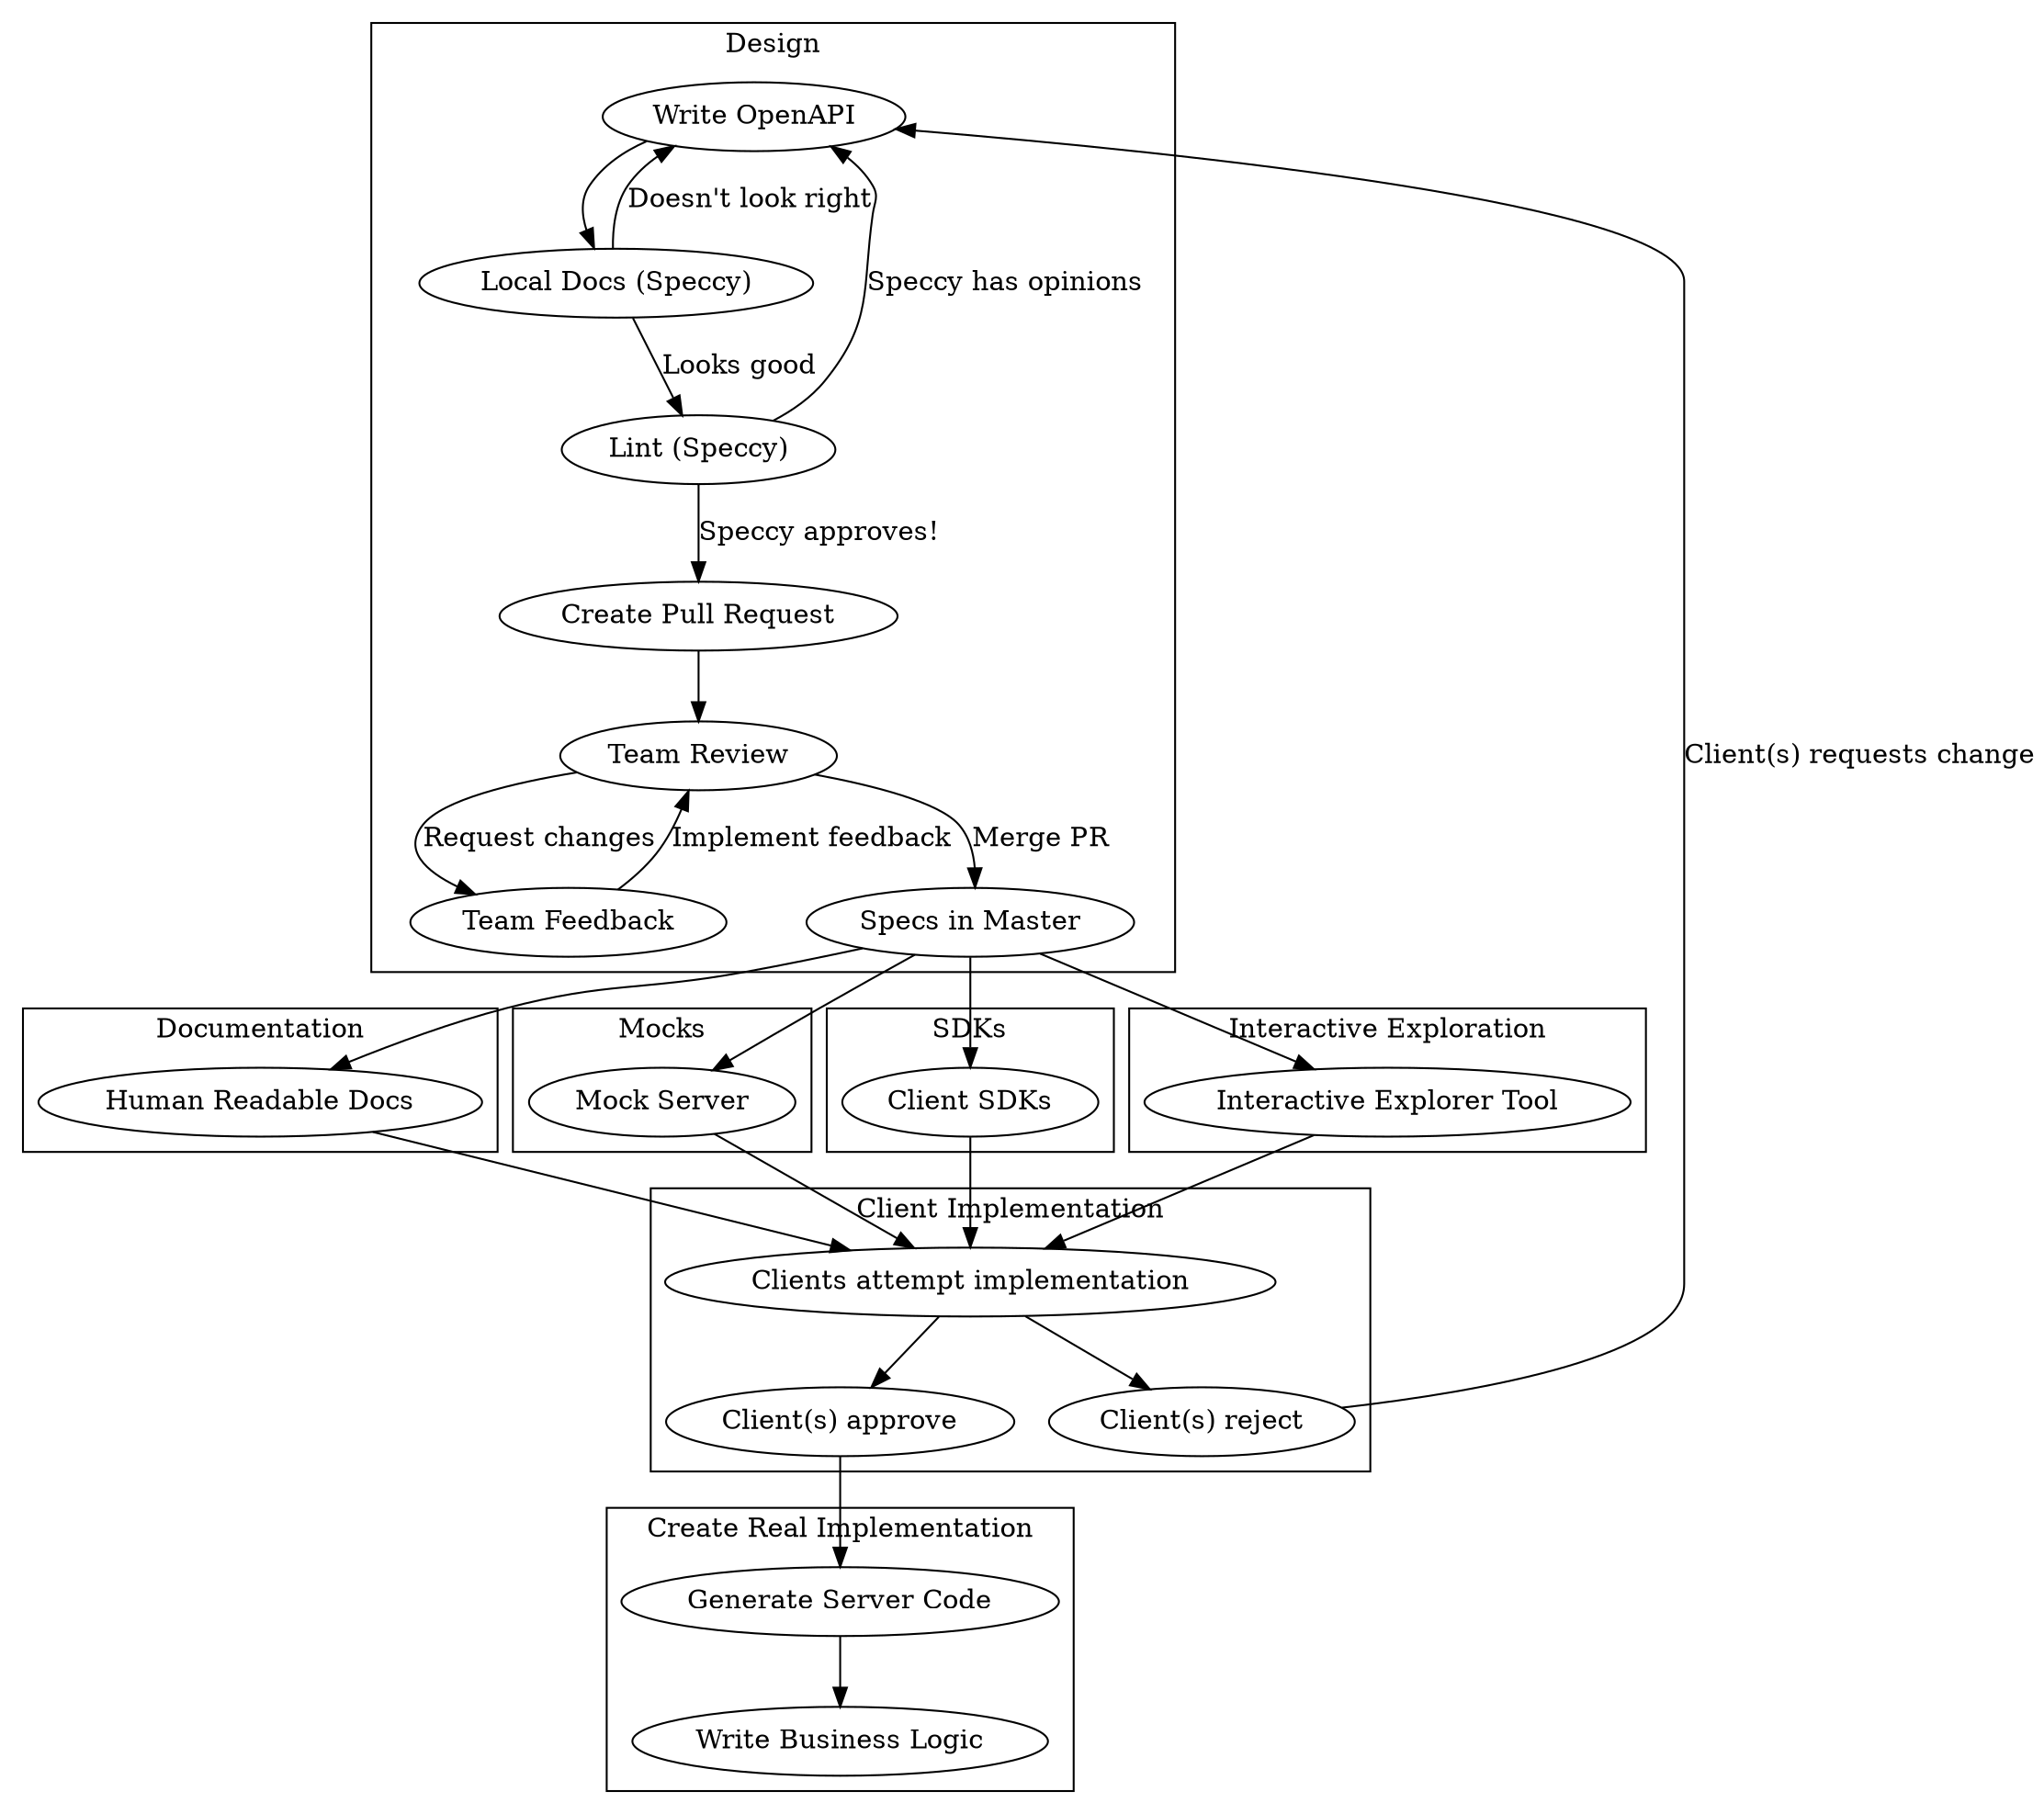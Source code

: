 digraph openapi_workflow {
    subgraph cluster_design {
        label ="Design";

        write [label="Write OpenAPI"]
        lint [label="Lint (Speccy)"]
        local_docs [label="Local Docs (Speccy)"]
        pr [label="Create Pull Request"]
        team_review [label="Team Review"]
        team_feedback [label="Team Feedback"]
        master [label="Specs in Master"]

        write -> local_docs
        local_docs -> write [label="Doesn't look right"]
        local_docs -> lint [label="Looks good"]
        lint -> write [label="Speccy has opinions"]
        lint -> pr [label="Speccy approves!"]
        pr -> team_review
        team_review -> team_feedback [label="Request changes"]
        team_feedback -> team_review [label="Implement feedback"]
        team_review -> master [label="Merge PR"]
    }

    subgraph cluster_docs {
        label ="Documentation";
        docs [label="Human Readable Docs"]
        master -> docs
    }

    subgraph cluster_mocks {
        label ="Mocks";
        mocks [label="Mock Server"]
        master -> mocks
    }

    subgraph cluster_sdks {
        label ="SDKs";
        sdks [label="Client SDKs"]
        master -> sdks
    }

    subgraph cluster_explorer {
        label ="Interactive Exploration";
        explorer [label="Interactive Explorer Tool"]
        master -> explorer
    }

    subgraph cluster_client_impl {
        label ="Client Implementation";
        client_approve [label="Client(s) approve"]
        client_implement [label="Clients attempt implementation"]
        client_reject [label="Client(s) reject"]

        docs -> client_implement
        sdks -> client_implement
        mocks -> client_implement
        explorer -> client_implement

        client_implement -> client_reject
        client_reject -> write [label="Client(s) requests change"]
        client_implement -> client_approve
    }

    subgraph cluster_write_code {
        label ="Create Real Implementation";
        generate_code [label="Generate Server Code"]
        write_business_logic [label="Write Business Logic"]
        client_approve -> generate_code
        generate_code -> write_business_logic
    }

}
